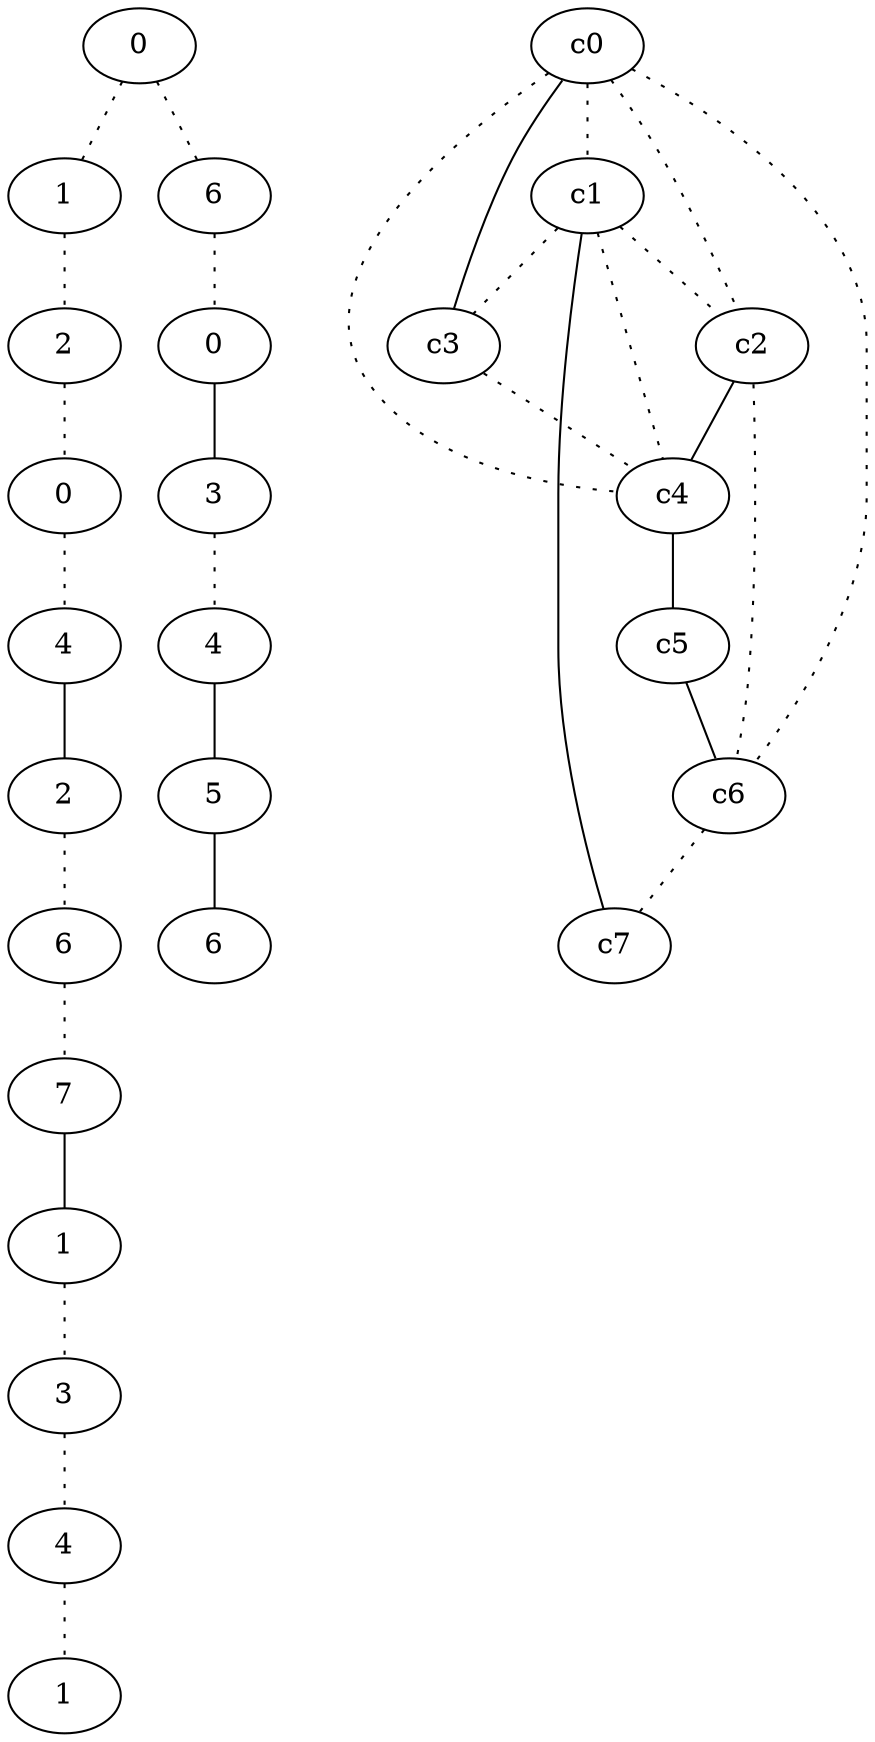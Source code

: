 graph {
a0[label=0];
a1[label=1];
a2[label=2];
a3[label=0];
a4[label=4];
a5[label=2];
a6[label=6];
a7[label=7];
a8[label=1];
a9[label=3];
a10[label=4];
a11[label=1];
a12[label=6];
a13[label=0];
a14[label=3];
a15[label=4];
a16[label=5];
a17[label=6];
a0 -- a1 [style=dotted];
a0 -- a12 [style=dotted];
a1 -- a2 [style=dotted];
a2 -- a3 [style=dotted];
a3 -- a4 [style=dotted];
a4 -- a5;
a5 -- a6 [style=dotted];
a6 -- a7 [style=dotted];
a7 -- a8;
a8 -- a9 [style=dotted];
a9 -- a10 [style=dotted];
a10 -- a11 [style=dotted];
a12 -- a13 [style=dotted];
a13 -- a14;
a14 -- a15 [style=dotted];
a15 -- a16;
a16 -- a17;
c0 -- c1 [style=dotted];
c0 -- c2 [style=dotted];
c0 -- c3;
c0 -- c4 [style=dotted];
c0 -- c6 [style=dotted];
c1 -- c2 [style=dotted];
c1 -- c3 [style=dotted];
c1 -- c4 [style=dotted];
c1 -- c7;
c2 -- c4;
c2 -- c6 [style=dotted];
c3 -- c4 [style=dotted];
c4 -- c5;
c5 -- c6;
c6 -- c7 [style=dotted];
}
